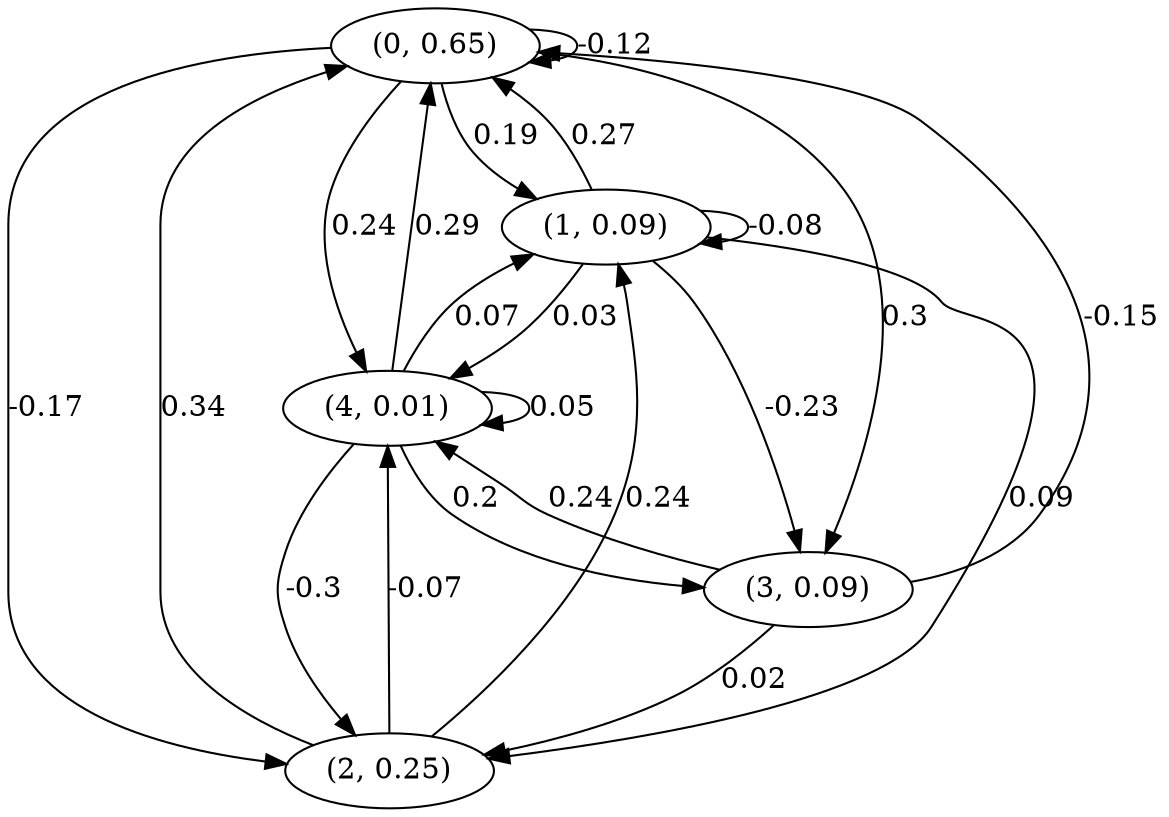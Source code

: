 digraph {
    0 [ label = "(0, 0.65)" ]
    1 [ label = "(1, 0.09)" ]
    2 [ label = "(2, 0.25)" ]
    3 [ label = "(3, 0.09)" ]
    4 [ label = "(4, 0.01)" ]
    0 -> 0 [ label = "-0.12" ]
    1 -> 1 [ label = "-0.08" ]
    4 -> 4 [ label = "0.05" ]
    1 -> 0 [ label = "0.27" ]
    2 -> 0 [ label = "0.34" ]
    3 -> 0 [ label = "-0.15" ]
    4 -> 0 [ label = "0.29" ]
    0 -> 1 [ label = "0.19" ]
    2 -> 1 [ label = "0.24" ]
    4 -> 1 [ label = "0.07" ]
    0 -> 2 [ label = "-0.17" ]
    1 -> 2 [ label = "0.09" ]
    3 -> 2 [ label = "0.02" ]
    4 -> 2 [ label = "-0.3" ]
    0 -> 3 [ label = "0.3" ]
    1 -> 3 [ label = "-0.23" ]
    4 -> 3 [ label = "0.2" ]
    0 -> 4 [ label = "0.24" ]
    1 -> 4 [ label = "0.03" ]
    2 -> 4 [ label = "-0.07" ]
    3 -> 4 [ label = "0.24" ]
}

